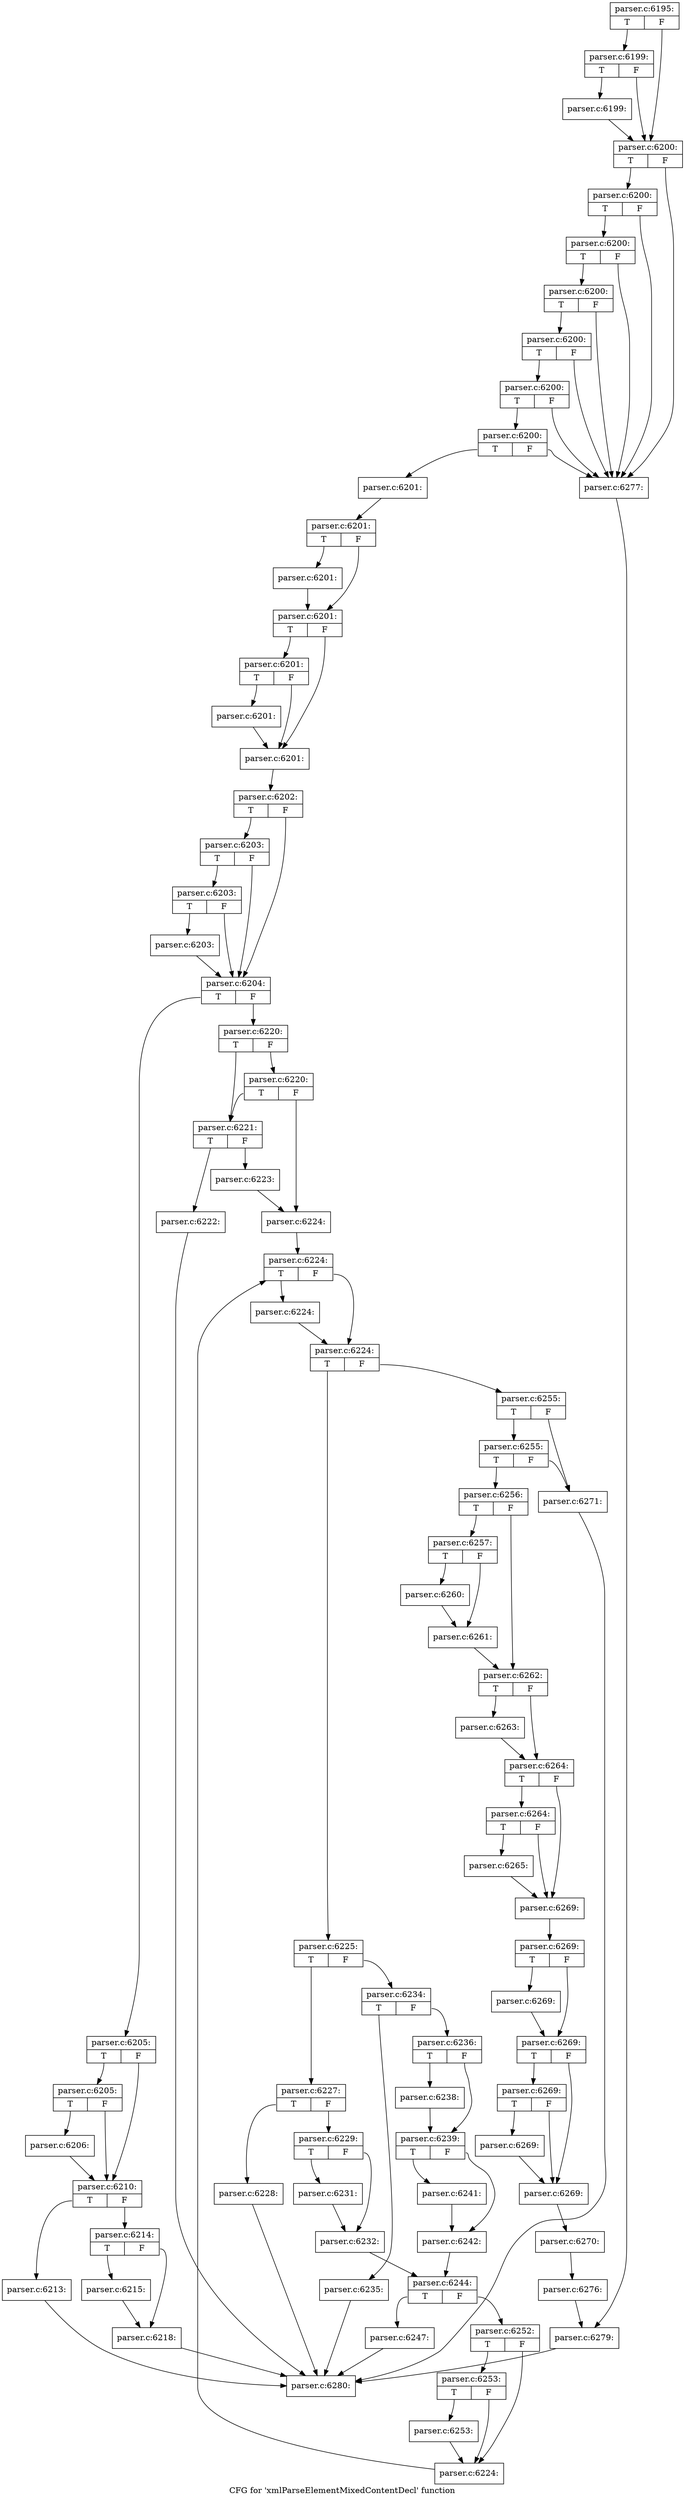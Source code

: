 digraph "CFG for 'xmlParseElementMixedContentDecl' function" {
	label="CFG for 'xmlParseElementMixedContentDecl' function";

	Node0x5b095f0 [shape=record,label="{parser.c:6195:|{<s0>T|<s1>F}}"];
	Node0x5b095f0:s0 -> Node0x5b0acd0;
	Node0x5b095f0:s1 -> Node0x5b0ac80;
	Node0x5b0acd0 [shape=record,label="{parser.c:6199:|{<s0>T|<s1>F}}"];
	Node0x5b0acd0:s0 -> Node0x5b0ac30;
	Node0x5b0acd0:s1 -> Node0x5b0ac80;
	Node0x5b0ac30 [shape=record,label="{parser.c:6199:}"];
	Node0x5b0ac30 -> Node0x5b0ac80;
	Node0x5b0ac80 [shape=record,label="{parser.c:6200:|{<s0>T|<s1>F}}"];
	Node0x5b0ac80:s0 -> Node0x5b0bb70;
	Node0x5b0ac80:s1 -> Node0x5b0b960;
	Node0x5b0bb70 [shape=record,label="{parser.c:6200:|{<s0>T|<s1>F}}"];
	Node0x5b0bb70:s0 -> Node0x5b0bb20;
	Node0x5b0bb70:s1 -> Node0x5b0b960;
	Node0x5b0bb20 [shape=record,label="{parser.c:6200:|{<s0>T|<s1>F}}"];
	Node0x5b0bb20:s0 -> Node0x5b0bad0;
	Node0x5b0bb20:s1 -> Node0x5b0b960;
	Node0x5b0bad0 [shape=record,label="{parser.c:6200:|{<s0>T|<s1>F}}"];
	Node0x5b0bad0:s0 -> Node0x5b0ba80;
	Node0x5b0bad0:s1 -> Node0x5b0b960;
	Node0x5b0ba80 [shape=record,label="{parser.c:6200:|{<s0>T|<s1>F}}"];
	Node0x5b0ba80:s0 -> Node0x5b0ba30;
	Node0x5b0ba80:s1 -> Node0x5b0b960;
	Node0x5b0ba30 [shape=record,label="{parser.c:6200:|{<s0>T|<s1>F}}"];
	Node0x5b0ba30:s0 -> Node0x5b0b9b0;
	Node0x5b0ba30:s1 -> Node0x5b0b960;
	Node0x5b0b9b0 [shape=record,label="{parser.c:6200:|{<s0>T|<s1>F}}"];
	Node0x5b0b9b0:s0 -> Node0x5b0b8c0;
	Node0x5b0b9b0:s1 -> Node0x5b0b960;
	Node0x5b0b8c0 [shape=record,label="{parser.c:6201:}"];
	Node0x5b0b8c0 -> Node0x5b0dea0;
	Node0x5b0dea0 [shape=record,label="{parser.c:6201:|{<s0>T|<s1>F}}"];
	Node0x5b0dea0:s0 -> Node0x5b0e910;
	Node0x5b0dea0:s1 -> Node0x5b0e960;
	Node0x5b0e910 [shape=record,label="{parser.c:6201:}"];
	Node0x5b0e910 -> Node0x5b0e960;
	Node0x5b0e960 [shape=record,label="{parser.c:6201:|{<s0>T|<s1>F}}"];
	Node0x5b0e960:s0 -> Node0x5b0f040;
	Node0x5b0e960:s1 -> Node0x5b0eff0;
	Node0x5b0f040 [shape=record,label="{parser.c:6201:|{<s0>T|<s1>F}}"];
	Node0x5b0f040:s0 -> Node0x5b0efa0;
	Node0x5b0f040:s1 -> Node0x5b0eff0;
	Node0x5b0efa0 [shape=record,label="{parser.c:6201:}"];
	Node0x5b0efa0 -> Node0x5b0eff0;
	Node0x5b0eff0 [shape=record,label="{parser.c:6201:}"];
	Node0x5b0eff0 -> Node0x5b0de00;
	Node0x5b0de00 [shape=record,label="{parser.c:6202:|{<s0>T|<s1>F}}"];
	Node0x5b0de00:s0 -> Node0x5b0fc10;
	Node0x5b0de00:s1 -> Node0x5b0fb40;
	Node0x5b0fc10 [shape=record,label="{parser.c:6203:|{<s0>T|<s1>F}}"];
	Node0x5b0fc10:s0 -> Node0x5b0fb90;
	Node0x5b0fc10:s1 -> Node0x5b0fb40;
	Node0x5b0fb90 [shape=record,label="{parser.c:6203:|{<s0>T|<s1>F}}"];
	Node0x5b0fb90:s0 -> Node0x5b0de50;
	Node0x5b0fb90:s1 -> Node0x5b0fb40;
	Node0x5b0de50 [shape=record,label="{parser.c:6203:}"];
	Node0x5b0de50 -> Node0x5b0fb40;
	Node0x5b0fb40 [shape=record,label="{parser.c:6204:|{<s0>T|<s1>F}}"];
	Node0x5b0fb40:s0 -> Node0x5b10ee0;
	Node0x5b0fb40:s1 -> Node0x5b10f30;
	Node0x5b10ee0 [shape=record,label="{parser.c:6205:|{<s0>T|<s1>F}}"];
	Node0x5b10ee0:s0 -> Node0x5b11650;
	Node0x5b10ee0:s1 -> Node0x5b11600;
	Node0x5b11650 [shape=record,label="{parser.c:6205:|{<s0>T|<s1>F}}"];
	Node0x5b11650:s0 -> Node0x5b115b0;
	Node0x5b11650:s1 -> Node0x5b11600;
	Node0x5b115b0 [shape=record,label="{parser.c:6206:}"];
	Node0x5b115b0 -> Node0x5b11600;
	Node0x5b11600 [shape=record,label="{parser.c:6210:|{<s0>T|<s1>F}}"];
	Node0x5b11600:s0 -> Node0x5b12e50;
	Node0x5b11600:s1 -> Node0x5b13180;
	Node0x5b12e50 [shape=record,label="{parser.c:6213:}"];
	Node0x5b12e50 -> Node0x5afa310;
	Node0x5b13180 [shape=record,label="{parser.c:6214:|{<s0>T|<s1>F}}"];
	Node0x5b13180:s0 -> Node0x5b135c0;
	Node0x5b13180:s1 -> Node0x5b13610;
	Node0x5b135c0 [shape=record,label="{parser.c:6215:}"];
	Node0x5b135c0 -> Node0x5b13610;
	Node0x5b13610 [shape=record,label="{parser.c:6218:}"];
	Node0x5b13610 -> Node0x5afa310;
	Node0x5b10f30 [shape=record,label="{parser.c:6220:|{<s0>T|<s1>F}}"];
	Node0x5b10f30:s0 -> Node0x5b141a0;
	Node0x5b10f30:s1 -> Node0x5b14240;
	Node0x5b14240 [shape=record,label="{parser.c:6220:|{<s0>T|<s1>F}}"];
	Node0x5b14240:s0 -> Node0x5b141a0;
	Node0x5b14240:s1 -> Node0x5b141f0;
	Node0x5b141a0 [shape=record,label="{parser.c:6221:|{<s0>T|<s1>F}}"];
	Node0x5b141a0:s0 -> Node0x5b151a0;
	Node0x5b141a0:s1 -> Node0x5b151f0;
	Node0x5b151a0 [shape=record,label="{parser.c:6222:}"];
	Node0x5b151a0 -> Node0x5afa310;
	Node0x5b151f0 [shape=record,label="{parser.c:6223:}"];
	Node0x5b151f0 -> Node0x5b141f0;
	Node0x5b141f0 [shape=record,label="{parser.c:6224:}"];
	Node0x5b141f0 -> Node0x5b15700;
	Node0x5b15700 [shape=record,label="{parser.c:6224:|{<s0>T|<s1>F}}"];
	Node0x5b15700:s0 -> Node0x5b12d70;
	Node0x5b15700:s1 -> Node0x5b12d20;
	Node0x5b12d70 [shape=record,label="{parser.c:6224:}"];
	Node0x5b12d70 -> Node0x5b12d20;
	Node0x5b12d20 [shape=record,label="{parser.c:6224:|{<s0>T|<s1>F}}"];
	Node0x5b12d20:s0 -> Node0x5b15f20;
	Node0x5b12d20:s1 -> Node0x5b12f40;
	Node0x5b15f20 [shape=record,label="{parser.c:6225:|{<s0>T|<s1>F}}"];
	Node0x5b15f20:s0 -> Node0x5b16160;
	Node0x5b15f20:s1 -> Node0x5b16200;
	Node0x5b16160 [shape=record,label="{parser.c:6227:|{<s0>T|<s1>F}}"];
	Node0x5b16160:s0 -> Node0x5b16950;
	Node0x5b16160:s1 -> Node0x5b169a0;
	Node0x5b16950 [shape=record,label="{parser.c:6228:}"];
	Node0x5b16950 -> Node0x5afa310;
	Node0x5b169a0 [shape=record,label="{parser.c:6229:|{<s0>T|<s1>F}}"];
	Node0x5b169a0:s0 -> Node0x5b170a0;
	Node0x5b169a0:s1 -> Node0x5b170f0;
	Node0x5b170a0 [shape=record,label="{parser.c:6231:}"];
	Node0x5b170a0 -> Node0x5b170f0;
	Node0x5b170f0 [shape=record,label="{parser.c:6232:}"];
	Node0x5b170f0 -> Node0x5b161b0;
	Node0x5b16200 [shape=record,label="{parser.c:6234:|{<s0>T|<s1>F}}"];
	Node0x5b16200:s0 -> Node0x5b17da0;
	Node0x5b16200:s1 -> Node0x5b17df0;
	Node0x5b17da0 [shape=record,label="{parser.c:6235:}"];
	Node0x5b17da0 -> Node0x5afa310;
	Node0x5b17df0 [shape=record,label="{parser.c:6236:|{<s0>T|<s1>F}}"];
	Node0x5b17df0:s0 -> Node0x5b187d0;
	Node0x5b17df0:s1 -> Node0x5b18820;
	Node0x5b187d0 [shape=record,label="{parser.c:6238:}"];
	Node0x5b187d0 -> Node0x5b18820;
	Node0x5b18820 [shape=record,label="{parser.c:6239:|{<s0>T|<s1>F}}"];
	Node0x5b18820:s0 -> Node0x5b19340;
	Node0x5b18820:s1 -> Node0x5b19390;
	Node0x5b19340 [shape=record,label="{parser.c:6241:}"];
	Node0x5b19340 -> Node0x5b19390;
	Node0x5b19390 [shape=record,label="{parser.c:6242:}"];
	Node0x5b19390 -> Node0x5b161b0;
	Node0x5b161b0 [shape=record,label="{parser.c:6244:|{<s0>T|<s1>F}}"];
	Node0x5b161b0:s0 -> Node0x5b19f60;
	Node0x5b161b0:s1 -> Node0x5b19fb0;
	Node0x5b19f60 [shape=record,label="{parser.c:6247:}"];
	Node0x5b19f60 -> Node0x5afa310;
	Node0x5b19fb0 [shape=record,label="{parser.c:6252:|{<s0>T|<s1>F}}"];
	Node0x5b19fb0:s0 -> Node0x5b1b560;
	Node0x5b19fb0:s1 -> Node0x5b1b510;
	Node0x5b1b560 [shape=record,label="{parser.c:6253:|{<s0>T|<s1>F}}"];
	Node0x5b1b560:s0 -> Node0x5b1aec0;
	Node0x5b1b560:s1 -> Node0x5b1b510;
	Node0x5b1aec0 [shape=record,label="{parser.c:6253:}"];
	Node0x5b1aec0 -> Node0x5b1b510;
	Node0x5b1b510 [shape=record,label="{parser.c:6224:}"];
	Node0x5b1b510 -> Node0x5b15700;
	Node0x5b12f40 [shape=record,label="{parser.c:6255:|{<s0>T|<s1>F}}"];
	Node0x5b12f40:s0 -> Node0x5b1c1d0;
	Node0x5b12f40:s1 -> Node0x5b1c180;
	Node0x5b1c1d0 [shape=record,label="{parser.c:6255:|{<s0>T|<s1>F}}"];
	Node0x5b1c1d0:s0 -> Node0x5b1c0e0;
	Node0x5b1c1d0:s1 -> Node0x5b1c180;
	Node0x5b1c0e0 [shape=record,label="{parser.c:6256:|{<s0>T|<s1>F}}"];
	Node0x5b1c0e0:s0 -> Node0x5b1cc60;
	Node0x5b1c0e0:s1 -> Node0x5b1ccb0;
	Node0x5b1cc60 [shape=record,label="{parser.c:6257:|{<s0>T|<s1>F}}"];
	Node0x5b1cc60:s0 -> Node0x5b1d4b0;
	Node0x5b1cc60:s1 -> Node0x5b1d500;
	Node0x5b1d4b0 [shape=record,label="{parser.c:6260:}"];
	Node0x5b1d4b0 -> Node0x5b1d500;
	Node0x5b1d500 [shape=record,label="{parser.c:6261:}"];
	Node0x5b1d500 -> Node0x5b1ccb0;
	Node0x5b1ccb0 [shape=record,label="{parser.c:6262:|{<s0>T|<s1>F}}"];
	Node0x5b1ccb0:s0 -> Node0x5b1de30;
	Node0x5b1ccb0:s1 -> Node0x5b1de80;
	Node0x5b1de30 [shape=record,label="{parser.c:6263:}"];
	Node0x5b1de30 -> Node0x5b1de80;
	Node0x5b1de80 [shape=record,label="{parser.c:6264:|{<s0>T|<s1>F}}"];
	Node0x5b1de80:s0 -> Node0x5b1e4a0;
	Node0x5b1de80:s1 -> Node0x5b1e450;
	Node0x5b1e4a0 [shape=record,label="{parser.c:6264:|{<s0>T|<s1>F}}"];
	Node0x5b1e4a0:s0 -> Node0x5b1e400;
	Node0x5b1e4a0:s1 -> Node0x5b1e450;
	Node0x5b1e400 [shape=record,label="{parser.c:6265:}"];
	Node0x5b1e400 -> Node0x5b1e450;
	Node0x5b1e450 [shape=record,label="{parser.c:6269:}"];
	Node0x5b1e450 -> Node0x5b1eed0;
	Node0x5b1eed0 [shape=record,label="{parser.c:6269:|{<s0>T|<s1>F}}"];
	Node0x5b1eed0:s0 -> Node0x5b1f9a0;
	Node0x5b1eed0:s1 -> Node0x5b1f9f0;
	Node0x5b1f9a0 [shape=record,label="{parser.c:6269:}"];
	Node0x5b1f9a0 -> Node0x5b1f9f0;
	Node0x5b1f9f0 [shape=record,label="{parser.c:6269:|{<s0>T|<s1>F}}"];
	Node0x5b1f9f0:s0 -> Node0x5b200d0;
	Node0x5b1f9f0:s1 -> Node0x5b20080;
	Node0x5b200d0 [shape=record,label="{parser.c:6269:|{<s0>T|<s1>F}}"];
	Node0x5b200d0:s0 -> Node0x5b20030;
	Node0x5b200d0:s1 -> Node0x5b20080;
	Node0x5b20030 [shape=record,label="{parser.c:6269:}"];
	Node0x5b20030 -> Node0x5b20080;
	Node0x5b20080 [shape=record,label="{parser.c:6269:}"];
	Node0x5b20080 -> Node0x5b1ee30;
	Node0x5b1ee30 [shape=record,label="{parser.c:6270:}"];
	Node0x5b1ee30 -> Node0x5b1c130;
	Node0x5b1c180 [shape=record,label="{parser.c:6271:}"];
	Node0x5b1c180 -> Node0x5afa310;
	Node0x5b1c130 [shape=record,label="{parser.c:6276:}"];
	Node0x5b1c130 -> Node0x5b0b910;
	Node0x5b0b960 [shape=record,label="{parser.c:6277:}"];
	Node0x5b0b960 -> Node0x5b0b910;
	Node0x5b0b910 [shape=record,label="{parser.c:6279:}"];
	Node0x5b0b910 -> Node0x5afa310;
	Node0x5afa310 [shape=record,label="{parser.c:6280:}"];
}
